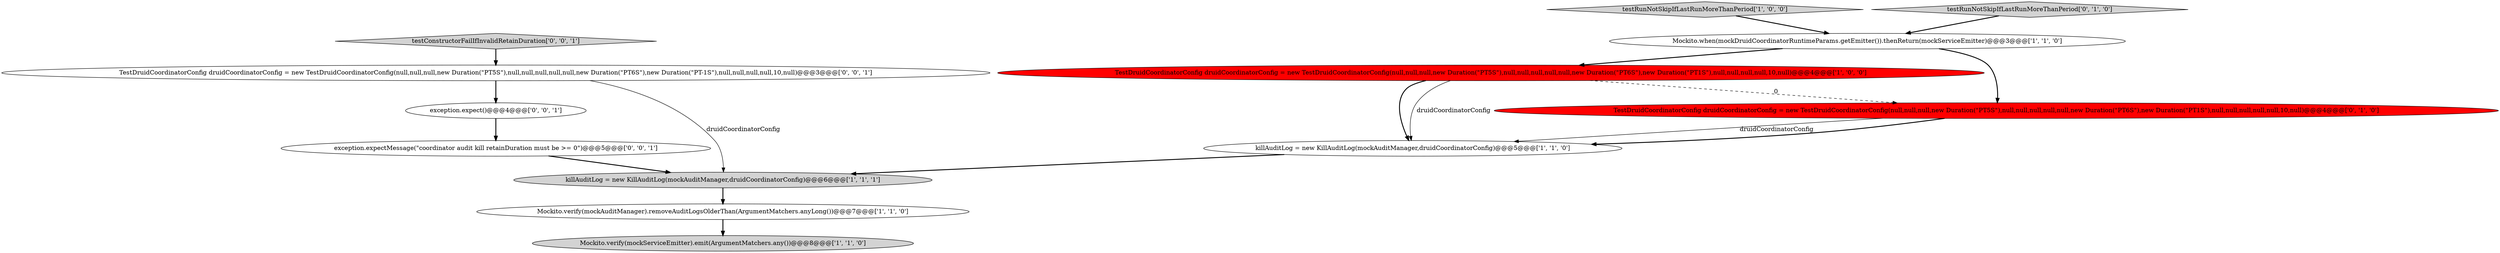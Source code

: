 digraph {
1 [style = filled, label = "Mockito.verify(mockAuditManager).removeAuditLogsOlderThan(ArgumentMatchers.anyLong())@@@7@@@['1', '1', '0']", fillcolor = white, shape = ellipse image = "AAA0AAABBB1BBB"];
6 [style = filled, label = "testRunNotSkipIfLastRunMoreThanPeriod['1', '0', '0']", fillcolor = lightgray, shape = diamond image = "AAA0AAABBB1BBB"];
2 [style = filled, label = "Mockito.when(mockDruidCoordinatorRuntimeParams.getEmitter()).thenReturn(mockServiceEmitter)@@@3@@@['1', '1', '0']", fillcolor = white, shape = ellipse image = "AAA0AAABBB1BBB"];
12 [style = filled, label = "exception.expectMessage(\"coordinator audit kill retainDuration must be >= 0\")@@@5@@@['0', '0', '1']", fillcolor = white, shape = ellipse image = "AAA0AAABBB3BBB"];
9 [style = filled, label = "testConstructorFailIfInvalidRetainDuration['0', '0', '1']", fillcolor = lightgray, shape = diamond image = "AAA0AAABBB3BBB"];
4 [style = filled, label = "Mockito.verify(mockServiceEmitter).emit(ArgumentMatchers.any())@@@8@@@['1', '1', '0']", fillcolor = lightgray, shape = ellipse image = "AAA0AAABBB1BBB"];
5 [style = filled, label = "TestDruidCoordinatorConfig druidCoordinatorConfig = new TestDruidCoordinatorConfig(null,null,null,new Duration(\"PT5S\"),null,null,null,null,null,new Duration(\"PT6S\"),new Duration(\"PT1S\"),null,null,null,null,10,null)@@@4@@@['1', '0', '0']", fillcolor = red, shape = ellipse image = "AAA1AAABBB1BBB"];
10 [style = filled, label = "exception.expect()@@@4@@@['0', '0', '1']", fillcolor = white, shape = ellipse image = "AAA0AAABBB3BBB"];
0 [style = filled, label = "killAuditLog = new KillAuditLog(mockAuditManager,druidCoordinatorConfig)@@@6@@@['1', '1', '1']", fillcolor = lightgray, shape = ellipse image = "AAA0AAABBB1BBB"];
11 [style = filled, label = "TestDruidCoordinatorConfig druidCoordinatorConfig = new TestDruidCoordinatorConfig(null,null,null,new Duration(\"PT5S\"),null,null,null,null,null,new Duration(\"PT6S\"),new Duration(\"PT-1S\"),null,null,null,null,10,null)@@@3@@@['0', '0', '1']", fillcolor = white, shape = ellipse image = "AAA0AAABBB3BBB"];
8 [style = filled, label = "testRunNotSkipIfLastRunMoreThanPeriod['0', '1', '0']", fillcolor = lightgray, shape = diamond image = "AAA0AAABBB2BBB"];
3 [style = filled, label = "killAuditLog = new KillAuditLog(mockAuditManager,druidCoordinatorConfig)@@@5@@@['1', '1', '0']", fillcolor = white, shape = ellipse image = "AAA0AAABBB1BBB"];
7 [style = filled, label = "TestDruidCoordinatorConfig druidCoordinatorConfig = new TestDruidCoordinatorConfig(null,null,null,new Duration(\"PT5S\"),null,null,null,null,null,new Duration(\"PT6S\"),new Duration(\"PT1S\"),null,null,null,null,null,10,null)@@@4@@@['0', '1', '0']", fillcolor = red, shape = ellipse image = "AAA1AAABBB2BBB"];
5->3 [style = bold, label=""];
1->4 [style = bold, label=""];
5->3 [style = solid, label="druidCoordinatorConfig"];
7->3 [style = solid, label="druidCoordinatorConfig"];
2->7 [style = bold, label=""];
9->11 [style = bold, label=""];
5->7 [style = dashed, label="0"];
8->2 [style = bold, label=""];
11->10 [style = bold, label=""];
10->12 [style = bold, label=""];
0->1 [style = bold, label=""];
12->0 [style = bold, label=""];
11->0 [style = solid, label="druidCoordinatorConfig"];
7->3 [style = bold, label=""];
3->0 [style = bold, label=""];
2->5 [style = bold, label=""];
6->2 [style = bold, label=""];
}
